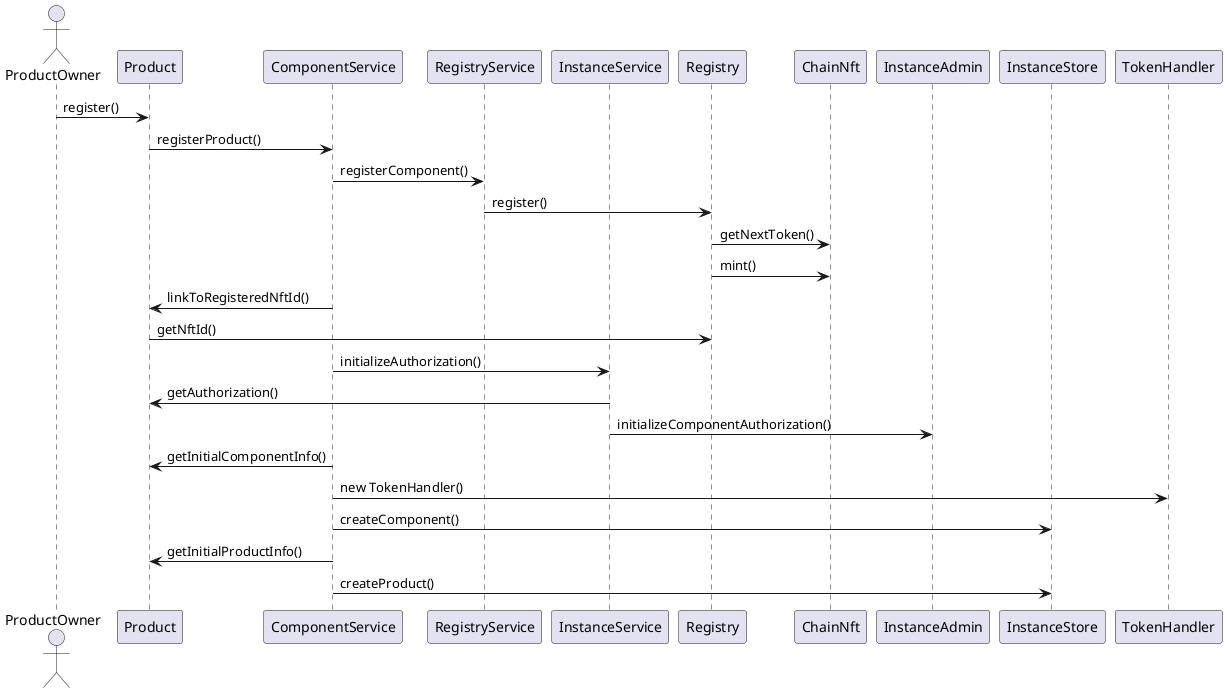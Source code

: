 @startuml

actor ProductOwner as po
participant Product

participant ComponentService
participant RegistryService
participant InstanceService

participant Registry
participant ChainNft

participant InstanceAdmin
participant InstanceStore
participant TokenHandler

po -> Product : register()
Product -> ComponentService : registerProduct()

ComponentService -> RegistryService : registerComponent()
RegistryService -> Registry : register()
Registry -> ChainNft : getNextToken()
Registry -> ChainNft : mint()

ComponentService -> Product : linkToRegisteredNftId()
Product -> Registry : getNftId()

ComponentService -> InstanceService : initializeAuthorization()
InstanceService -> Product : getAuthorization()
InstanceService -> InstanceAdmin : initializeComponentAuthorization()

ComponentService -> Product : getInitialComponentInfo()
ComponentService -> TokenHandler : new TokenHandler()

ComponentService -> InstanceStore : createComponent()

ComponentService -> Product : getInitialProductInfo()
ComponentService -> InstanceStore : createProduct()

@enduml